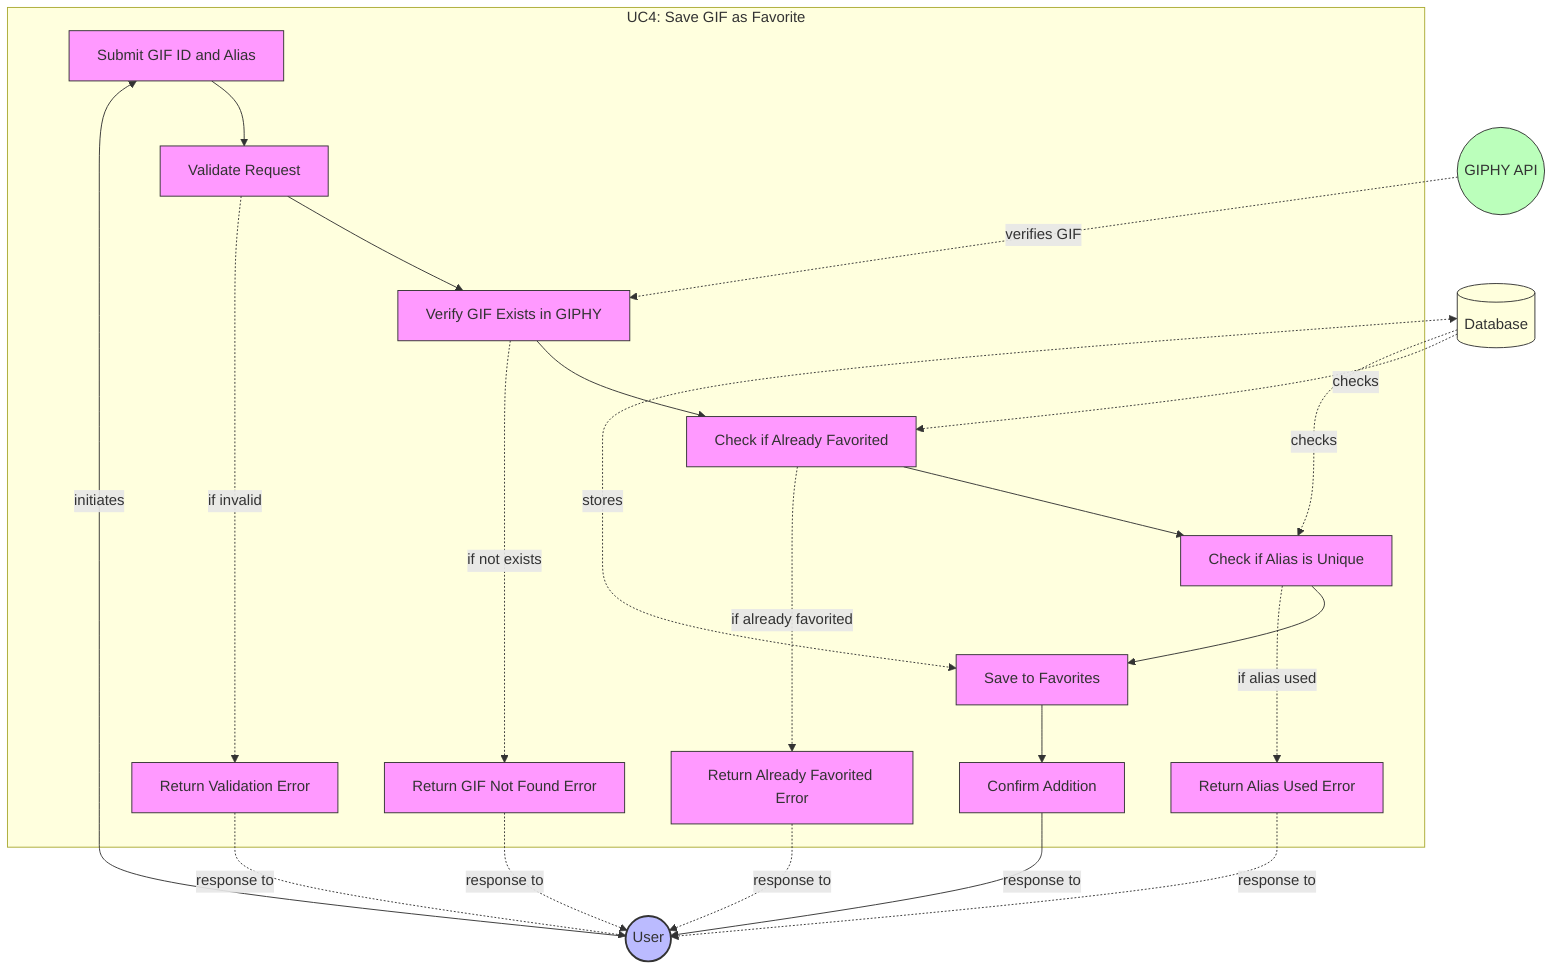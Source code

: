 graph TB
    subgraph "UC4: Save GIF as Favorite"
        UC4_1[Submit GIF ID and Alias]
        UC4_2[Validate Request]
        UC4_3[Verify GIF Exists in GIPHY]
        UC4_4[Check if Already Favorited]
        UC4_5[Check if Alias is Unique]
        UC4_6[Save to Favorites]
        UC4_7[Confirm Addition]
        
        UC4_1 --> UC4_2
        UC4_2 --> UC4_3
        UC4_3 --> UC4_4
        UC4_4 --> UC4_5
        UC4_5 --> UC4_6
        UC4_6 --> UC4_7
        
        UC4_2 -.->|if invalid| UC4_8[Return Validation Error]
        UC4_3 -.->|if not exists| UC4_9[Return GIF Not Found Error]
        UC4_4 -.->|if already favorited| UC4_10[Return Already Favorited Error]
        UC4_5 -.->|if alias used| UC4_11[Return Alias Used Error]
    end
    
    User((User)) -->|initiates| UC4_1
    GiphyAPI((GIPHY API)) -.->|verifies GIF| UC4_3
    Database[(Database)] -.->|checks| UC4_4
    Database -.->|checks| UC4_5
    Database <-.->|stores| UC4_6
    UC4_7 -->|response to| User
    UC4_8 -.->|response to| User
    UC4_9 -.->|response to| User
    UC4_10 -.->|response to| User
    UC4_11 -.->|response to| User
    
    classDef process fill:#f9f,stroke:#333,stroke-width:1px;
    classDef actor fill:#bbf,stroke:#333,stroke-width:2px;
    classDef external fill:#bfb,stroke:#333,stroke-width:1px;
    classDef datastore fill:#ffd,stroke:#333,stroke-width:1px;
    
    class UC4_1,UC4_2,UC4_3,UC4_4,UC4_5,UC4_6,UC4_7,UC4_8,UC4_9,UC4_10,UC4_11 process;
    class User actor;
    class GiphyAPI external;
    class Database datastore;